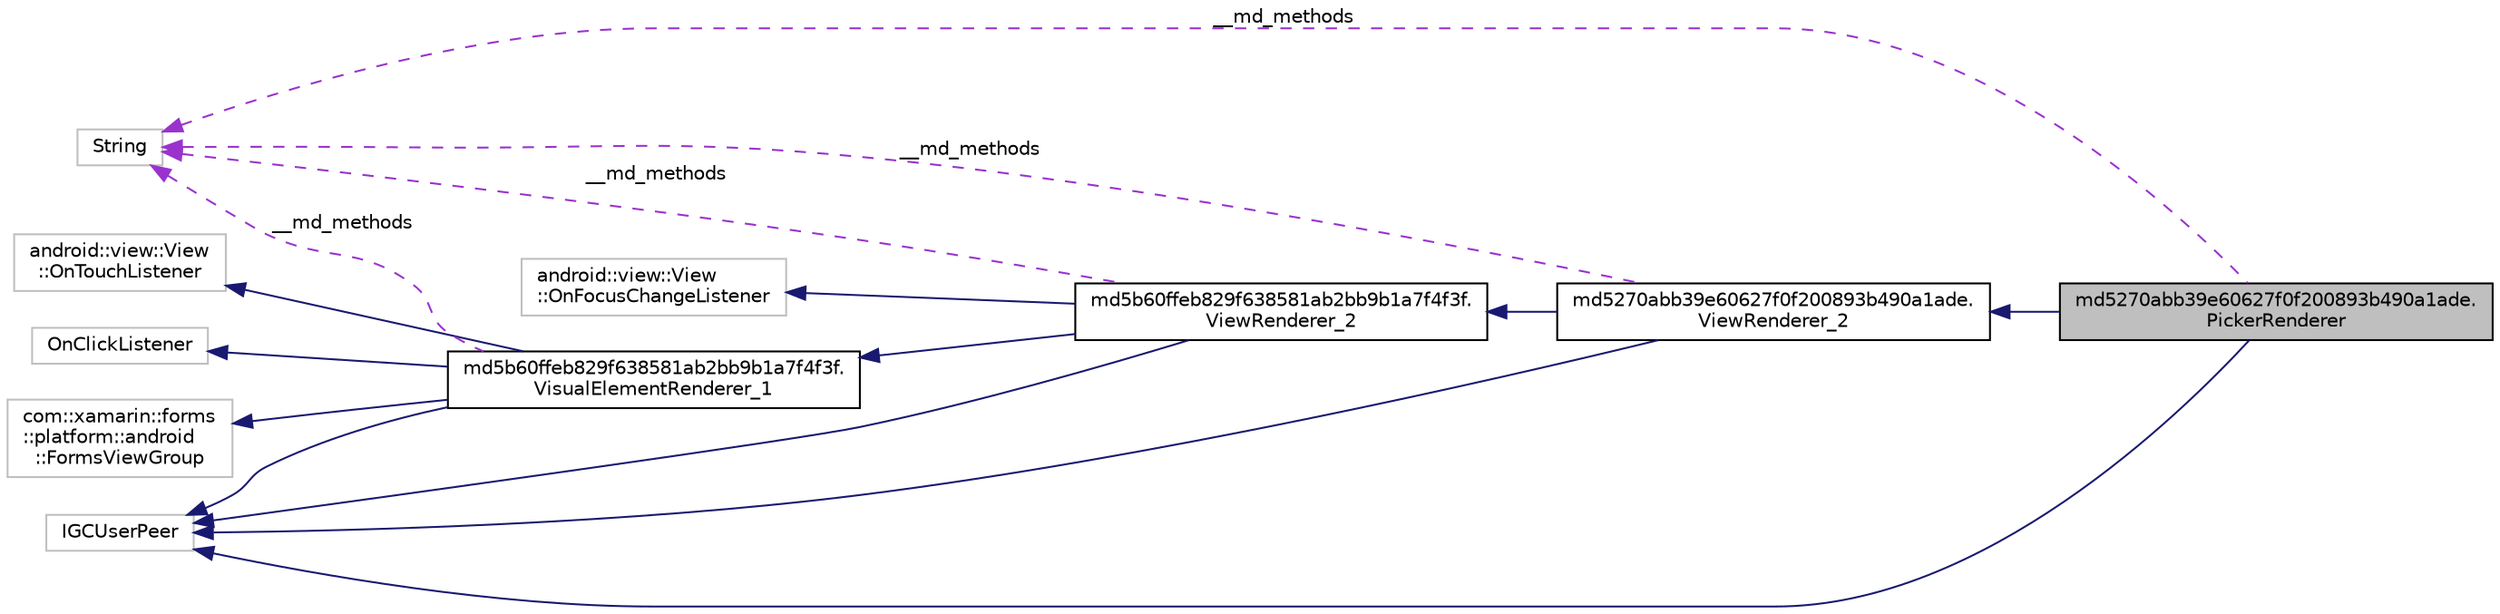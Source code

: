 digraph "md5270abb39e60627f0f200893b490a1ade.PickerRenderer"
{
  edge [fontname="Helvetica",fontsize="10",labelfontname="Helvetica",labelfontsize="10"];
  node [fontname="Helvetica",fontsize="10",shape=record];
  rankdir="LR";
  Node9 [label="md5270abb39e60627f0f200893b490a1ade.\lPickerRenderer",height=0.2,width=0.4,color="black", fillcolor="grey75", style="filled", fontcolor="black"];
  Node10 -> Node9 [dir="back",color="midnightblue",fontsize="10",style="solid",fontname="Helvetica"];
  Node10 [label="md5270abb39e60627f0f200893b490a1ade.\lViewRenderer_2",height=0.2,width=0.4,color="black", fillcolor="white", style="filled",URL="$classmd5270abb39e60627f0f200893b490a1ade_1_1_view_renderer__2.html"];
  Node11 -> Node10 [dir="back",color="midnightblue",fontsize="10",style="solid",fontname="Helvetica"];
  Node11 [label="md5b60ffeb829f638581ab2bb9b1a7f4f3f.\lViewRenderer_2",height=0.2,width=0.4,color="black", fillcolor="white", style="filled",URL="$classmd5b60ffeb829f638581ab2bb9b1a7f4f3f_1_1_view_renderer__2.html"];
  Node12 -> Node11 [dir="back",color="midnightblue",fontsize="10",style="solid",fontname="Helvetica"];
  Node12 [label="md5b60ffeb829f638581ab2bb9b1a7f4f3f.\lVisualElementRenderer_1",height=0.2,width=0.4,color="black", fillcolor="white", style="filled",URL="$classmd5b60ffeb829f638581ab2bb9b1a7f4f3f_1_1_visual_element_renderer__1.html"];
  Node13 -> Node12 [dir="back",color="midnightblue",fontsize="10",style="solid",fontname="Helvetica"];
  Node13 [label="com::xamarin::forms\l::platform::android\l::FormsViewGroup",height=0.2,width=0.4,color="grey75", fillcolor="white", style="filled"];
  Node14 -> Node12 [dir="back",color="midnightblue",fontsize="10",style="solid",fontname="Helvetica"];
  Node14 [label="IGCUserPeer",height=0.2,width=0.4,color="grey75", fillcolor="white", style="filled"];
  Node15 -> Node12 [dir="back",color="midnightblue",fontsize="10",style="solid",fontname="Helvetica"];
  Node15 [label="android::view::View\l::OnTouchListener",height=0.2,width=0.4,color="grey75", fillcolor="white", style="filled"];
  Node16 -> Node12 [dir="back",color="midnightblue",fontsize="10",style="solid",fontname="Helvetica"];
  Node16 [label="OnClickListener",height=0.2,width=0.4,color="grey75", fillcolor="white", style="filled"];
  Node17 -> Node12 [dir="back",color="darkorchid3",fontsize="10",style="dashed",label=" __md_methods" ,fontname="Helvetica"];
  Node17 [label="String",height=0.2,width=0.4,color="grey75", fillcolor="white", style="filled"];
  Node14 -> Node11 [dir="back",color="midnightblue",fontsize="10",style="solid",fontname="Helvetica"];
  Node18 -> Node11 [dir="back",color="midnightblue",fontsize="10",style="solid",fontname="Helvetica"];
  Node18 [label="android::view::View\l::OnFocusChangeListener",height=0.2,width=0.4,color="grey75", fillcolor="white", style="filled"];
  Node17 -> Node11 [dir="back",color="darkorchid3",fontsize="10",style="dashed",label=" __md_methods" ,fontname="Helvetica"];
  Node14 -> Node10 [dir="back",color="midnightblue",fontsize="10",style="solid",fontname="Helvetica"];
  Node17 -> Node10 [dir="back",color="darkorchid3",fontsize="10",style="dashed",label=" __md_methods" ,fontname="Helvetica"];
  Node14 -> Node9 [dir="back",color="midnightblue",fontsize="10",style="solid",fontname="Helvetica"];
  Node17 -> Node9 [dir="back",color="darkorchid3",fontsize="10",style="dashed",label=" __md_methods" ,fontname="Helvetica"];
}
